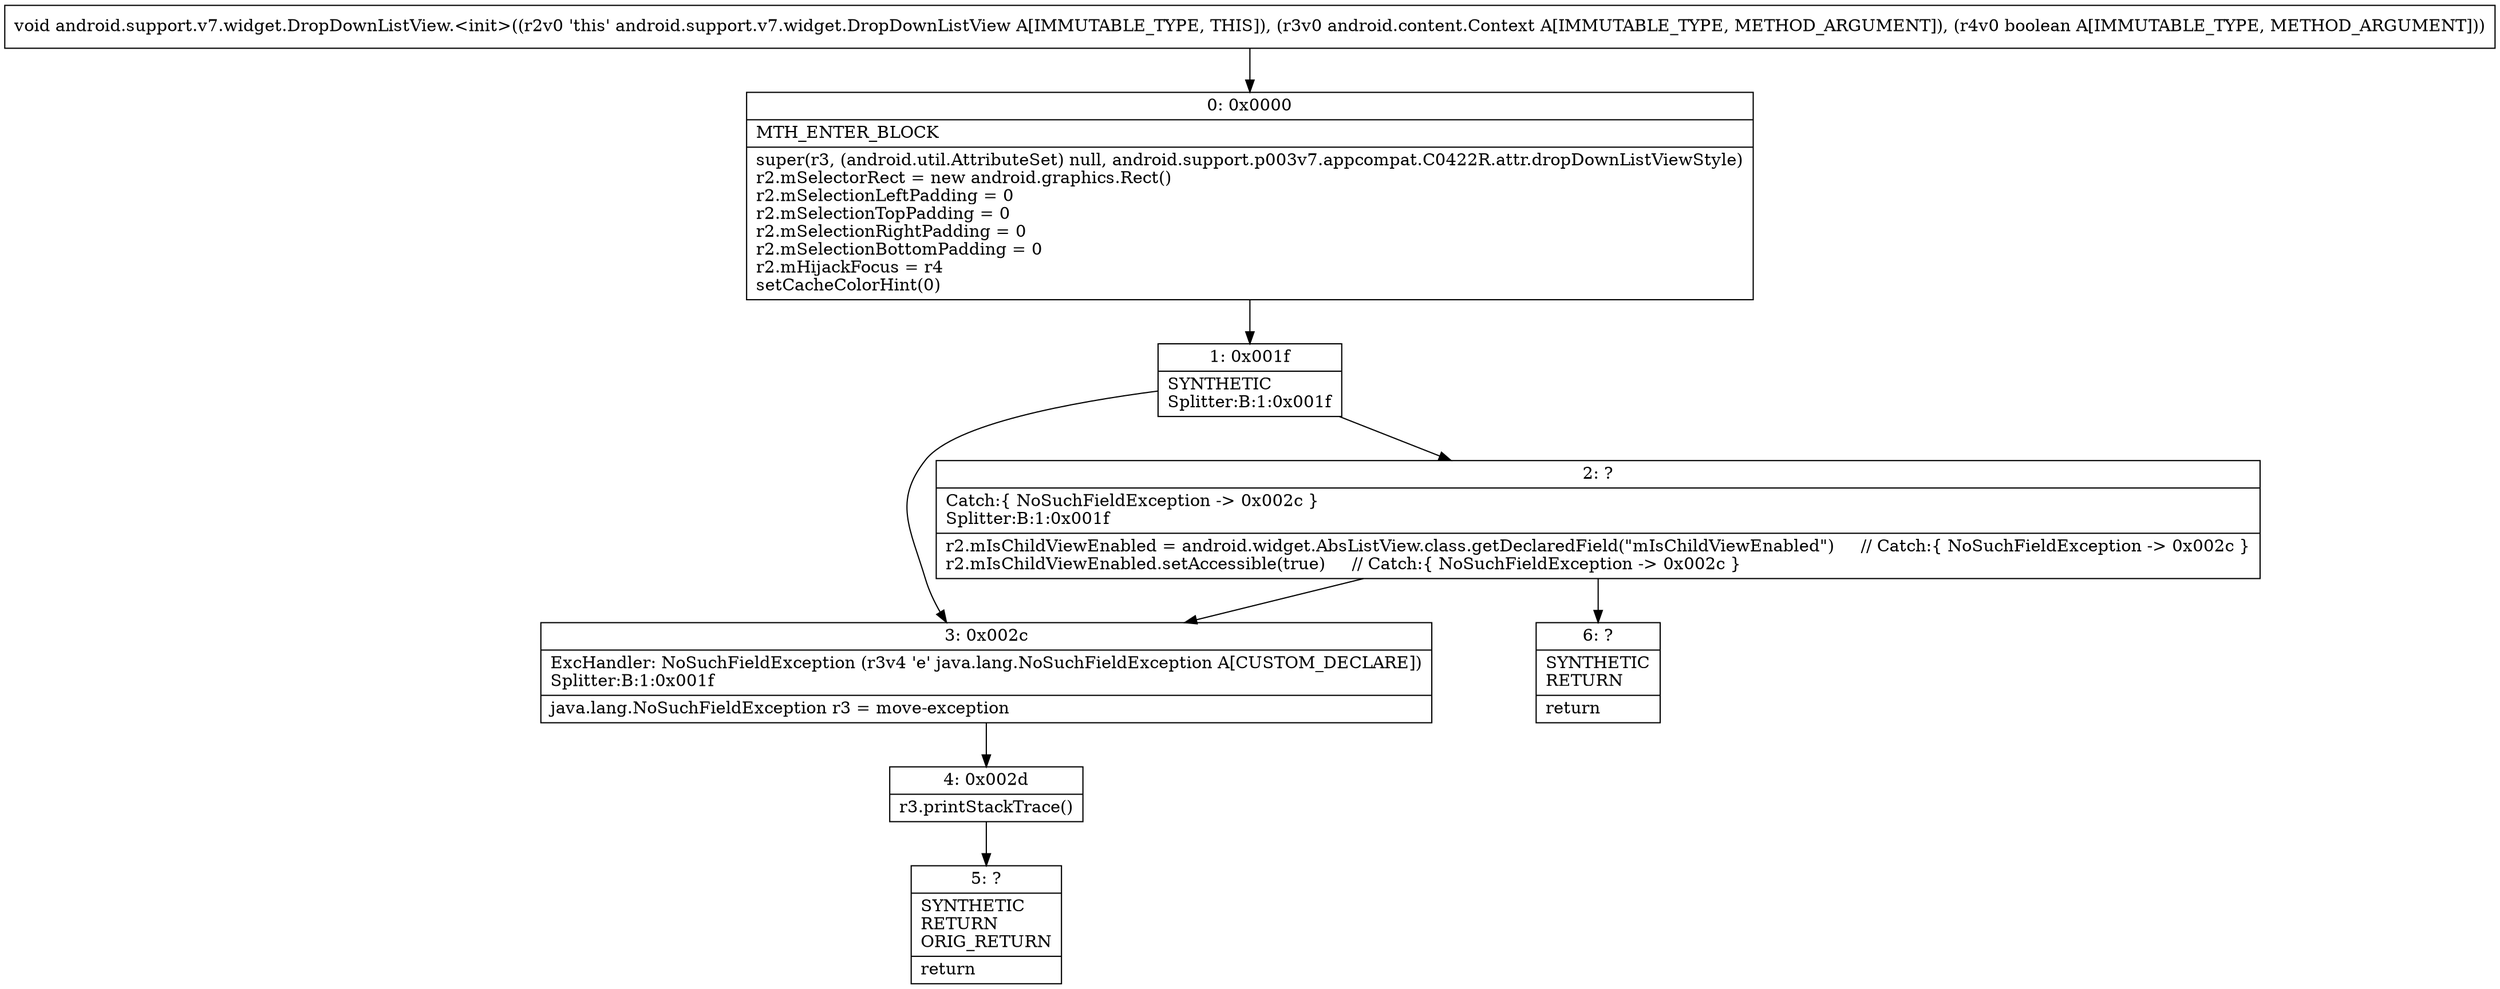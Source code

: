 digraph "CFG forandroid.support.v7.widget.DropDownListView.\<init\>(Landroid\/content\/Context;Z)V" {
Node_0 [shape=record,label="{0\:\ 0x0000|MTH_ENTER_BLOCK\l|super(r3, (android.util.AttributeSet) null, android.support.p003v7.appcompat.C0422R.attr.dropDownListViewStyle)\lr2.mSelectorRect = new android.graphics.Rect()\lr2.mSelectionLeftPadding = 0\lr2.mSelectionTopPadding = 0\lr2.mSelectionRightPadding = 0\lr2.mSelectionBottomPadding = 0\lr2.mHijackFocus = r4\lsetCacheColorHint(0)\l}"];
Node_1 [shape=record,label="{1\:\ 0x001f|SYNTHETIC\lSplitter:B:1:0x001f\l}"];
Node_2 [shape=record,label="{2\:\ ?|Catch:\{ NoSuchFieldException \-\> 0x002c \}\lSplitter:B:1:0x001f\l|r2.mIsChildViewEnabled = android.widget.AbsListView.class.getDeclaredField(\"mIsChildViewEnabled\")     \/\/ Catch:\{ NoSuchFieldException \-\> 0x002c \}\lr2.mIsChildViewEnabled.setAccessible(true)     \/\/ Catch:\{ NoSuchFieldException \-\> 0x002c \}\l}"];
Node_3 [shape=record,label="{3\:\ 0x002c|ExcHandler: NoSuchFieldException (r3v4 'e' java.lang.NoSuchFieldException A[CUSTOM_DECLARE])\lSplitter:B:1:0x001f\l|java.lang.NoSuchFieldException r3 = move\-exception\l}"];
Node_4 [shape=record,label="{4\:\ 0x002d|r3.printStackTrace()\l}"];
Node_5 [shape=record,label="{5\:\ ?|SYNTHETIC\lRETURN\lORIG_RETURN\l|return\l}"];
Node_6 [shape=record,label="{6\:\ ?|SYNTHETIC\lRETURN\l|return\l}"];
MethodNode[shape=record,label="{void android.support.v7.widget.DropDownListView.\<init\>((r2v0 'this' android.support.v7.widget.DropDownListView A[IMMUTABLE_TYPE, THIS]), (r3v0 android.content.Context A[IMMUTABLE_TYPE, METHOD_ARGUMENT]), (r4v0 boolean A[IMMUTABLE_TYPE, METHOD_ARGUMENT])) }"];
MethodNode -> Node_0;
Node_0 -> Node_1;
Node_1 -> Node_2;
Node_1 -> Node_3;
Node_2 -> Node_3;
Node_2 -> Node_6;
Node_3 -> Node_4;
Node_4 -> Node_5;
}


